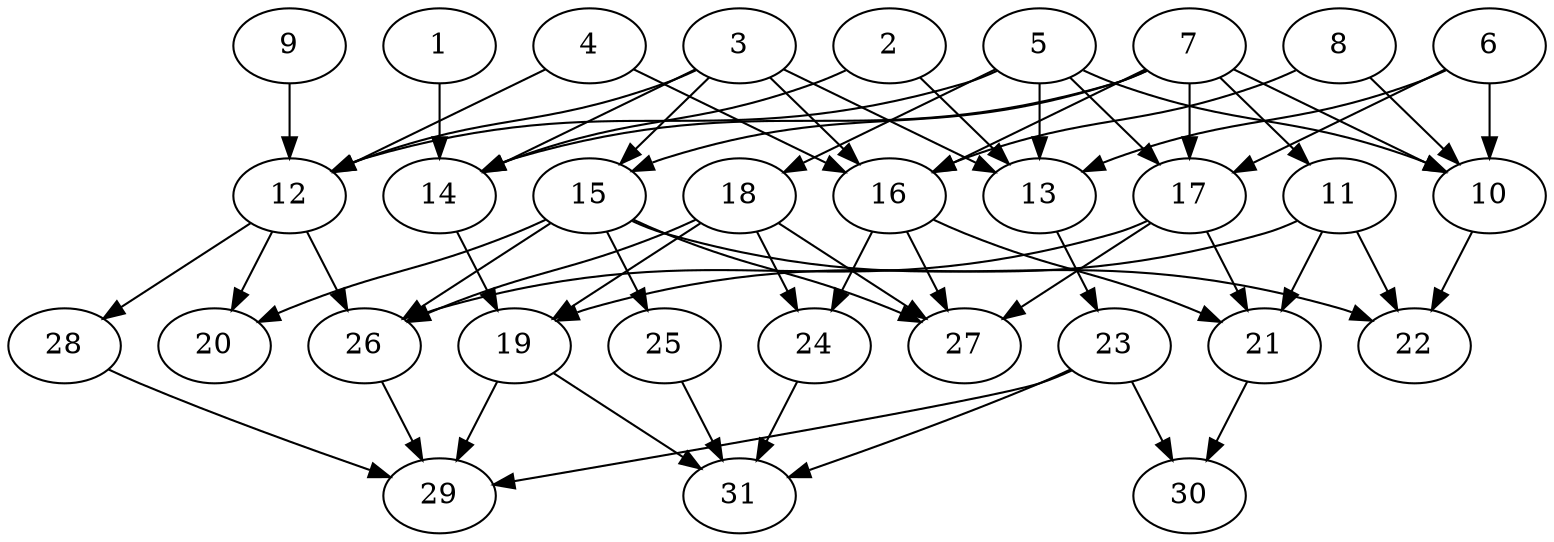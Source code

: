 // DAG (tier=2-normal, mode=compute, n=31, ccr=0.391, fat=0.633, density=0.427, regular=0.518, jump=0.151, mindata=524288, maxdata=8388608)
// DAG automatically generated by daggen at Sun Aug 24 16:33:33 2025
// /home/ermia/Project/Environments/daggen/bin/daggen --dot --ccr 0.391 --fat 0.633 --regular 0.518 --density 0.427 --jump 0.151 --mindata 524288 --maxdata 8388608 -n 31 
digraph G {
  1 [size="131015038215470304", alpha="0.19", expect_size="65507519107735152"]
  1 -> 14 [size ="67659156684800"]
  2 [size="23951629631881216000", alpha="0.08", expect_size="11975814815940608000"]
  2 -> 13 [size ="66473217228800"]
  2 -> 14 [size ="66473217228800"]
  3 [size="93539073476198924288", alpha="0.04", expect_size="46769536738099462144"]
  3 -> 12 [size ="164848637837312"]
  3 -> 13 [size ="164848637837312"]
  3 -> 14 [size ="164848637837312"]
  3 -> 15 [size ="164848637837312"]
  3 -> 16 [size ="164848637837312"]
  4 [size="399104423248265216000", alpha="0.02", expect_size="199552211624132608000"]
  4 -> 12 [size ="433658318028800"]
  4 -> 16 [size ="433658318028800"]
  5 [size="295150914435526784", alpha="0.05", expect_size="147575457217763392"]
  5 -> 10 [size ="348338088050688"]
  5 -> 12 [size ="348338088050688"]
  5 -> 13 [size ="348338088050688"]
  5 -> 17 [size ="348338088050688"]
  5 -> 18 [size ="348338088050688"]
  6 [size="16239483750562398208", alpha="0.03", expect_size="8119741875281199104"]
  6 -> 10 [size ="51302453215232"]
  6 -> 13 [size ="51302453215232"]
  6 -> 17 [size ="51302453215232"]
  7 [size="300693130516817", alpha="0.16", expect_size="150346565258408"]
  7 -> 10 [size ="12835987914752"]
  7 -> 11 [size ="12835987914752"]
  7 -> 14 [size ="12835987914752"]
  7 -> 15 [size ="12835987914752"]
  7 -> 16 [size ="12835987914752"]
  7 -> 17 [size ="12835987914752"]
  8 [size="7772459986051226", alpha="0.06", expect_size="3886229993025613"]
  8 -> 10 [size ="3162471661568"]
  8 -> 16 [size ="3162471661568"]
  9 [size="12107359592287956", alpha="0.19", expect_size="6053679796143978"]
  9 -> 12 [size ="260349181820928"]
  10 [size="4278097715809235", alpha="0.16", expect_size="2139048857904617"]
  10 -> 22 [size ="67945342435328"]
  11 [size="17047651333851824", alpha="0.14", expect_size="8523825666925912"]
  11 -> 19 [size ="417289702735872"]
  11 -> 21 [size ="417289702735872"]
  11 -> 22 [size ="417289702735872"]
  12 [size="20515853659917744", alpha="0.10", expect_size="10257926829958872"]
  12 -> 20 [size ="328309447589888"]
  12 -> 26 [size ="328309447589888"]
  12 -> 28 [size ="328309447589888"]
  13 [size="53549126534304768", alpha="0.08", expect_size="26774563267152384"]
  13 -> 23 [size ="26340094902272"]
  14 [size="174220956241413600", alpha="0.13", expect_size="87110478120706800"]
  14 -> 19 [size ="200589233356800"]
  15 [size="322341211729055872", alpha="0.10", expect_size="161170605864527936"]
  15 -> 20 [size ="148398132953088"]
  15 -> 22 [size ="148398132953088"]
  15 -> 25 [size ="148398132953088"]
  15 -> 26 [size ="148398132953088"]
  15 -> 27 [size ="148398132953088"]
  16 [size="386225095636407808", alpha="0.08", expect_size="193112547818203904"]
  16 -> 21 [size ="316762436403200"]
  16 -> 24 [size ="316762436403200"]
  16 -> 27 [size ="316762436403200"]
  17 [size="2034876588786561", alpha="0.07", expect_size="1017438294393280"]
  17 -> 21 [size ="4312491098112"]
  17 -> 26 [size ="4312491098112"]
  17 -> 27 [size ="4312491098112"]
  18 [size="872056856707596288", alpha="0.18", expect_size="436028428353798144"]
  18 -> 19 [size ="7302190989312"]
  18 -> 24 [size ="7302190989312"]
  18 -> 26 [size ="7302190989312"]
  18 -> 27 [size ="7302190989312"]
  19 [size="28186833180585623552", alpha="0.01", expect_size="14093416590292811776"]
  19 -> 29 [size ="74094762524672"]
  19 -> 31 [size ="74094762524672"]
  20 [size="498546751755178", alpha="0.05", expect_size="249273375877589"]
  21 [size="734963656008120", alpha="0.15", expect_size="367481828004060"]
  21 -> 30 [size ="25280714375168"]
  22 [size="132613549125009408000", alpha="0.01", expect_size="66306774562504704000"]
  23 [size="564523352317612785664", alpha="0.14", expect_size="282261676158806392832"]
  23 -> 29 [size ="546442657660928"]
  23 -> 30 [size ="546442657660928"]
  23 -> 31 [size ="546442657660928"]
  24 [size="1025706685132748", alpha="0.05", expect_size="512853342566374"]
  24 -> 31 [size ="35840235405312"]
  25 [size="189535835957726720", alpha="0.10", expect_size="94767917978863360"]
  25 -> 31 [size ="127787096604672"]
  26 [size="8680444953605701632", alpha="0.10", expect_size="4340222476802850816"]
  26 -> 29 [size ="33789724065792"]
  27 [size="366245333357058588672", alpha="0.19", expect_size="183122666678529294336"]
  28 [size="71064948846886912000", alpha="0.12", expect_size="35532474423443456000"]
  28 -> 29 [size ="137254613811200"]
  29 [size="113123727415818846208", alpha="0.03", expect_size="56561863707909423104"]
  30 [size="1377078711109320", alpha="0.03", expect_size="688539355554660"]
  31 [size="11212933950854038", alpha="0.16", expect_size="5606466975427019"]
}